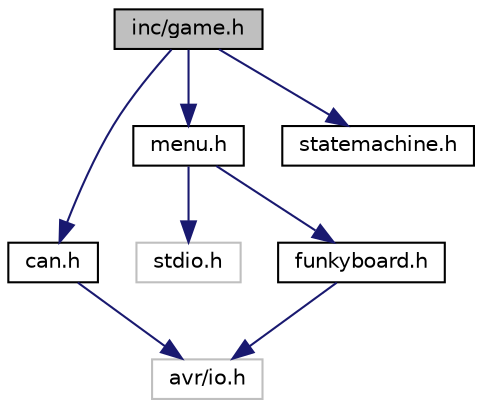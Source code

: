 digraph "inc/game.h"
{
  edge [fontname="Helvetica",fontsize="10",labelfontname="Helvetica",labelfontsize="10"];
  node [fontname="Helvetica",fontsize="10",shape=record];
  Node0 [label="inc/game.h",height=0.2,width=0.4,color="black", fillcolor="grey75", style="filled", fontcolor="black"];
  Node0 -> Node1 [color="midnightblue",fontsize="10",style="solid",fontname="Helvetica"];
  Node1 [label="can.h",height=0.2,width=0.4,color="black", fillcolor="white", style="filled",URL="$can_8h.html",tooltip="Library for communicating over CAN. "];
  Node1 -> Node2 [color="midnightblue",fontsize="10",style="solid",fontname="Helvetica"];
  Node2 [label="avr/io.h",height=0.2,width=0.4,color="grey75", fillcolor="white", style="filled"];
  Node0 -> Node3 [color="midnightblue",fontsize="10",style="solid",fontname="Helvetica"];
  Node3 [label="menu.h",height=0.2,width=0.4,color="black", fillcolor="white", style="filled",URL="$menu_8h_source.html"];
  Node3 -> Node4 [color="midnightblue",fontsize="10",style="solid",fontname="Helvetica"];
  Node4 [label="stdio.h",height=0.2,width=0.4,color="grey75", fillcolor="white", style="filled"];
  Node3 -> Node5 [color="midnightblue",fontsize="10",style="solid",fontname="Helvetica"];
  Node5 [label="funkyboard.h",height=0.2,width=0.4,color="black", fillcolor="white", style="filled",URL="$funkyboard_8h.html",tooltip="Library for communicating with multifunction board. "];
  Node5 -> Node2 [color="midnightblue",fontsize="10",style="solid",fontname="Helvetica"];
  Node0 -> Node6 [color="midnightblue",fontsize="10",style="solid",fontname="Helvetica"];
  Node6 [label="statemachine.h",height=0.2,width=0.4,color="black", fillcolor="white", style="filled",URL="$statemachine_8h_source.html"];
}
